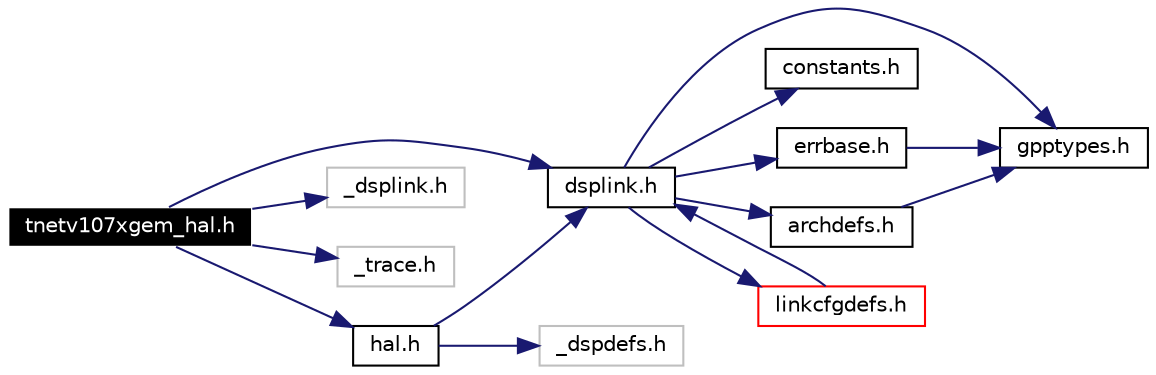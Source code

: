 digraph G
{
  edge [fontname="Helvetica",fontsize=10,labelfontname="Helvetica",labelfontsize=10];
  node [fontname="Helvetica",fontsize=10,shape=record];
  rankdir=LR;
  Node1 [label="tnetv107xgem_hal.h",height=0.2,width=0.4,color="white", fillcolor="black", style="filled" fontcolor="white"];
  Node1 -> Node2 [color="midnightblue",fontsize=10,style="solid",fontname="Helvetica"];
  Node2 [label="dsplink.h",height=0.2,width=0.4,color="black", fillcolor="white", style="filled",URL="$gpp_2inc_2dsplink_8h.html"];
  Node2 -> Node3 [color="midnightblue",fontsize=10,style="solid",fontname="Helvetica"];
  Node3 [label="gpptypes.h",height=0.2,width=0.4,color="black", fillcolor="white", style="filled",URL="$gpptypes_8h.html"];
  Node2 -> Node4 [color="midnightblue",fontsize=10,style="solid",fontname="Helvetica"];
  Node4 [label="constants.h",height=0.2,width=0.4,color="black", fillcolor="white", style="filled",URL="$constants_8h.html"];
  Node2 -> Node5 [color="midnightblue",fontsize=10,style="solid",fontname="Helvetica"];
  Node5 [label="errbase.h",height=0.2,width=0.4,color="black", fillcolor="white", style="filled",URL="$errbase_8h.html"];
  Node5 -> Node3 [color="midnightblue",fontsize=10,style="solid",fontname="Helvetica"];
  Node2 -> Node6 [color="midnightblue",fontsize=10,style="solid",fontname="Helvetica"];
  Node6 [label="archdefs.h",height=0.2,width=0.4,color="black", fillcolor="white", style="filled",URL="$archdefs_8h.html"];
  Node6 -> Node3 [color="midnightblue",fontsize=10,style="solid",fontname="Helvetica"];
  Node2 -> Node7 [color="midnightblue",fontsize=10,style="solid",fontname="Helvetica"];
  Node7 [label="linkcfgdefs.h",height=0.2,width=0.4,color="red", fillcolor="white", style="filled",URL="$linkcfgdefs_8h.html"];
  Node7 -> Node2 [color="midnightblue",fontsize=10,style="solid",fontname="Helvetica"];
  Node1 -> Node8 [color="midnightblue",fontsize=10,style="solid",fontname="Helvetica"];
  Node8 [label="_dsplink.h",height=0.2,width=0.4,color="grey75", fillcolor="white", style="filled"];
  Node1 -> Node9 [color="midnightblue",fontsize=10,style="solid",fontname="Helvetica"];
  Node9 [label="_trace.h",height=0.2,width=0.4,color="grey75", fillcolor="white", style="filled"];
  Node1 -> Node10 [color="midnightblue",fontsize=10,style="solid",fontname="Helvetica"];
  Node10 [label="hal.h",height=0.2,width=0.4,color="black", fillcolor="white", style="filled",URL="$hal_8h.html"];
  Node10 -> Node2 [color="midnightblue",fontsize=10,style="solid",fontname="Helvetica"];
  Node10 -> Node11 [color="midnightblue",fontsize=10,style="solid",fontname="Helvetica"];
  Node11 [label="_dspdefs.h",height=0.2,width=0.4,color="grey75", fillcolor="white", style="filled"];
}
